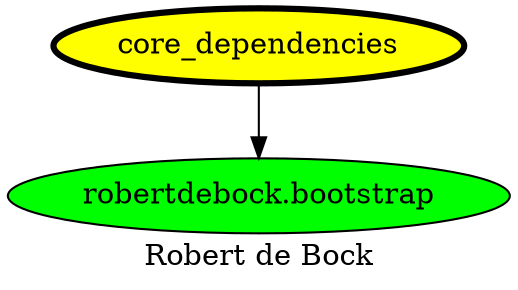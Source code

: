 digraph PhiloDilemma {
  label = "Robert de Bock" ;
  overlap=false
  {
    "core_dependencies" [fillcolor=yellow style=filled penwidth=3]
    "robertdebock.bootstrap" [fillcolor=green style=filled]
  }
  "core_dependencies" -> "robertdebock.bootstrap"
}
